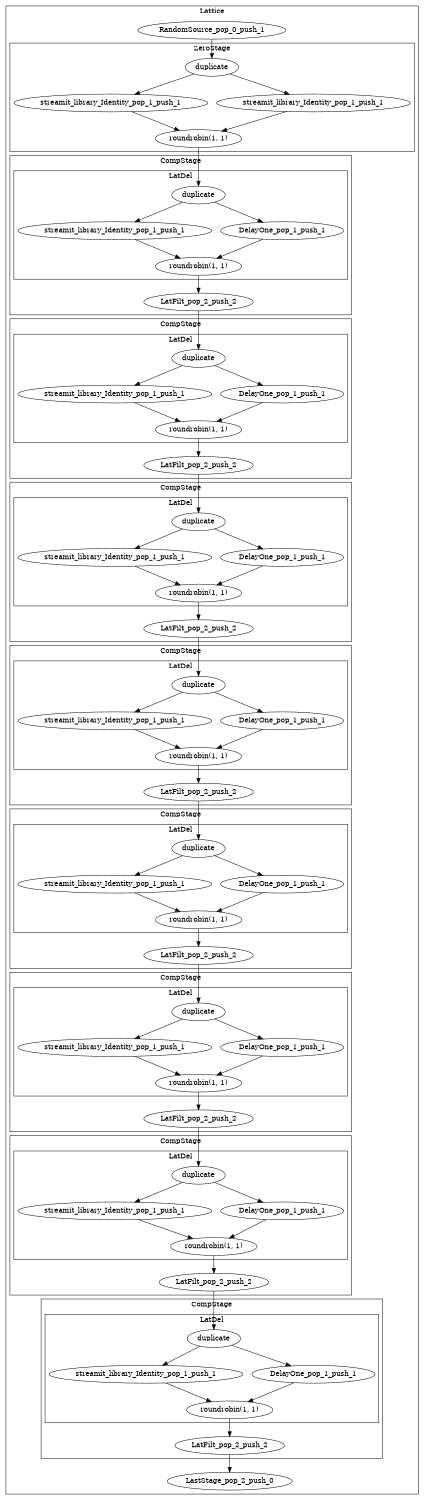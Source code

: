 digraph streamit {
size="7.5,10";subgraph cluster_Lattice_0 {
label = "Lattice";
RandomSource_pop_0_push_1_1 -> ZeroStage_2_split
ZeroStage_2_join -> LatDel_15_split
LatFilt_pop_2_push_2_16 -> LatDel_21_split
LatFilt_pop_2_push_2_22 -> LatDel_27_split
LatFilt_pop_2_push_2_28 -> LatDel_33_split
LatFilt_pop_2_push_2_34 -> LatDel_39_split
LatFilt_pop_2_push_2_40 -> LatDel_45_split
LatFilt_pop_2_push_2_46 -> LatDel_51_split
LatFilt_pop_2_push_2_52 -> LatDel_57_split
LatFilt_pop_2_push_2_58 -> LastStage_pop_2_push_0_11
RandomSource_pop_0_push_1_1 [ label="RandomSource_pop_0_push_1" ]
subgraph cluster_ZeroStage_2 {
label = "ZeroStage";
ZeroStage_2_split [ label="duplicate" ]
ZeroStage_2_join [ label="roundrobin(1, 1)" ]
streamit_library_Identity_pop_1_push_1_12 [ label="streamit_library_Identity_pop_1_push_1" ]
ZeroStage_2_split -> streamit_library_Identity_pop_1_push_1_12
streamit_library_Identity_pop_1_push_1_12 -> ZeroStage_2_join
streamit_library_Identity_pop_1_push_1_13 [ label="streamit_library_Identity_pop_1_push_1" ]
ZeroStage_2_split -> streamit_library_Identity_pop_1_push_1_13
streamit_library_Identity_pop_1_push_1_13 -> ZeroStage_2_join
}
subgraph cluster_CompStage_3 {
label = "CompStage";
LatDel_15_join -> LatFilt_pop_2_push_2_16
subgraph cluster_LatDel_15 {
label = "LatDel";
LatDel_15_split [ label="duplicate" ]
LatDel_15_join [ label="roundrobin(1, 1)" ]
streamit_library_Identity_pop_1_push_1_17 [ label="streamit_library_Identity_pop_1_push_1" ]
LatDel_15_split -> streamit_library_Identity_pop_1_push_1_17
streamit_library_Identity_pop_1_push_1_17 -> LatDel_15_join
DelayOne_pop_1_push_1_18 [ label="DelayOne_pop_1_push_1" ]
LatDel_15_split -> DelayOne_pop_1_push_1_18
DelayOne_pop_1_push_1_18 -> LatDel_15_join
}
LatFilt_pop_2_push_2_16 [ label="LatFilt_pop_2_push_2" ]
}
subgraph cluster_CompStage_4 {
label = "CompStage";
LatDel_21_join -> LatFilt_pop_2_push_2_22
subgraph cluster_LatDel_21 {
label = "LatDel";
LatDel_21_split [ label="duplicate" ]
LatDel_21_join [ label="roundrobin(1, 1)" ]
streamit_library_Identity_pop_1_push_1_23 [ label="streamit_library_Identity_pop_1_push_1" ]
LatDel_21_split -> streamit_library_Identity_pop_1_push_1_23
streamit_library_Identity_pop_1_push_1_23 -> LatDel_21_join
DelayOne_pop_1_push_1_24 [ label="DelayOne_pop_1_push_1" ]
LatDel_21_split -> DelayOne_pop_1_push_1_24
DelayOne_pop_1_push_1_24 -> LatDel_21_join
}
LatFilt_pop_2_push_2_22 [ label="LatFilt_pop_2_push_2" ]
}
subgraph cluster_CompStage_5 {
label = "CompStage";
LatDel_27_join -> LatFilt_pop_2_push_2_28
subgraph cluster_LatDel_27 {
label = "LatDel";
LatDel_27_split [ label="duplicate" ]
LatDel_27_join [ label="roundrobin(1, 1)" ]
streamit_library_Identity_pop_1_push_1_29 [ label="streamit_library_Identity_pop_1_push_1" ]
LatDel_27_split -> streamit_library_Identity_pop_1_push_1_29
streamit_library_Identity_pop_1_push_1_29 -> LatDel_27_join
DelayOne_pop_1_push_1_30 [ label="DelayOne_pop_1_push_1" ]
LatDel_27_split -> DelayOne_pop_1_push_1_30
DelayOne_pop_1_push_1_30 -> LatDel_27_join
}
LatFilt_pop_2_push_2_28 [ label="LatFilt_pop_2_push_2" ]
}
subgraph cluster_CompStage_6 {
label = "CompStage";
LatDel_33_join -> LatFilt_pop_2_push_2_34
subgraph cluster_LatDel_33 {
label = "LatDel";
LatDel_33_split [ label="duplicate" ]
LatDel_33_join [ label="roundrobin(1, 1)" ]
streamit_library_Identity_pop_1_push_1_35 [ label="streamit_library_Identity_pop_1_push_1" ]
LatDel_33_split -> streamit_library_Identity_pop_1_push_1_35
streamit_library_Identity_pop_1_push_1_35 -> LatDel_33_join
DelayOne_pop_1_push_1_36 [ label="DelayOne_pop_1_push_1" ]
LatDel_33_split -> DelayOne_pop_1_push_1_36
DelayOne_pop_1_push_1_36 -> LatDel_33_join
}
LatFilt_pop_2_push_2_34 [ label="LatFilt_pop_2_push_2" ]
}
subgraph cluster_CompStage_7 {
label = "CompStage";
LatDel_39_join -> LatFilt_pop_2_push_2_40
subgraph cluster_LatDel_39 {
label = "LatDel";
LatDel_39_split [ label="duplicate" ]
LatDel_39_join [ label="roundrobin(1, 1)" ]
streamit_library_Identity_pop_1_push_1_41 [ label="streamit_library_Identity_pop_1_push_1" ]
LatDel_39_split -> streamit_library_Identity_pop_1_push_1_41
streamit_library_Identity_pop_1_push_1_41 -> LatDel_39_join
DelayOne_pop_1_push_1_42 [ label="DelayOne_pop_1_push_1" ]
LatDel_39_split -> DelayOne_pop_1_push_1_42
DelayOne_pop_1_push_1_42 -> LatDel_39_join
}
LatFilt_pop_2_push_2_40 [ label="LatFilt_pop_2_push_2" ]
}
subgraph cluster_CompStage_8 {
label = "CompStage";
LatDel_45_join -> LatFilt_pop_2_push_2_46
subgraph cluster_LatDel_45 {
label = "LatDel";
LatDel_45_split [ label="duplicate" ]
LatDel_45_join [ label="roundrobin(1, 1)" ]
streamit_library_Identity_pop_1_push_1_47 [ label="streamit_library_Identity_pop_1_push_1" ]
LatDel_45_split -> streamit_library_Identity_pop_1_push_1_47
streamit_library_Identity_pop_1_push_1_47 -> LatDel_45_join
DelayOne_pop_1_push_1_48 [ label="DelayOne_pop_1_push_1" ]
LatDel_45_split -> DelayOne_pop_1_push_1_48
DelayOne_pop_1_push_1_48 -> LatDel_45_join
}
LatFilt_pop_2_push_2_46 [ label="LatFilt_pop_2_push_2" ]
}
subgraph cluster_CompStage_9 {
label = "CompStage";
LatDel_51_join -> LatFilt_pop_2_push_2_52
subgraph cluster_LatDel_51 {
label = "LatDel";
LatDel_51_split [ label="duplicate" ]
LatDel_51_join [ label="roundrobin(1, 1)" ]
streamit_library_Identity_pop_1_push_1_53 [ label="streamit_library_Identity_pop_1_push_1" ]
LatDel_51_split -> streamit_library_Identity_pop_1_push_1_53
streamit_library_Identity_pop_1_push_1_53 -> LatDel_51_join
DelayOne_pop_1_push_1_54 [ label="DelayOne_pop_1_push_1" ]
LatDel_51_split -> DelayOne_pop_1_push_1_54
DelayOne_pop_1_push_1_54 -> LatDel_51_join
}
LatFilt_pop_2_push_2_52 [ label="LatFilt_pop_2_push_2" ]
}
subgraph cluster_CompStage_10 {
label = "CompStage";
LatDel_57_join -> LatFilt_pop_2_push_2_58
subgraph cluster_LatDel_57 {
label = "LatDel";
LatDel_57_split [ label="duplicate" ]
LatDel_57_join [ label="roundrobin(1, 1)" ]
streamit_library_Identity_pop_1_push_1_59 [ label="streamit_library_Identity_pop_1_push_1" ]
LatDel_57_split -> streamit_library_Identity_pop_1_push_1_59
streamit_library_Identity_pop_1_push_1_59 -> LatDel_57_join
DelayOne_pop_1_push_1_60 [ label="DelayOne_pop_1_push_1" ]
LatDel_57_split -> DelayOne_pop_1_push_1_60
DelayOne_pop_1_push_1_60 -> LatDel_57_join
}
LatFilt_pop_2_push_2_58 [ label="LatFilt_pop_2_push_2" ]
}
LastStage_pop_2_push_0_11 [ label="LastStage_pop_2_push_0" ]
}
}
